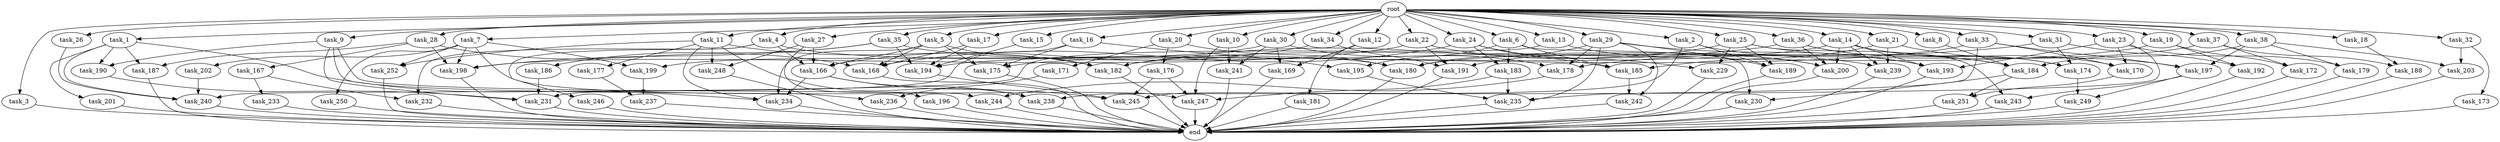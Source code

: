 digraph G {
  root [size="0.000000"];
  task_1 [size="1024.000000"];
  task_2 [size="1024.000000"];
  task_3 [size="1024.000000"];
  task_4 [size="1024.000000"];
  task_5 [size="1024.000000"];
  task_6 [size="1024.000000"];
  task_7 [size="1024.000000"];
  task_8 [size="1024.000000"];
  task_9 [size="1024.000000"];
  task_10 [size="1024.000000"];
  task_11 [size="1024.000000"];
  task_12 [size="1024.000000"];
  task_13 [size="1024.000000"];
  task_14 [size="1024.000000"];
  task_15 [size="1024.000000"];
  task_16 [size="1024.000000"];
  task_17 [size="1024.000000"];
  task_18 [size="1024.000000"];
  task_19 [size="1024.000000"];
  task_20 [size="1024.000000"];
  task_21 [size="1024.000000"];
  task_22 [size="1024.000000"];
  task_23 [size="1024.000000"];
  task_24 [size="1024.000000"];
  task_25 [size="1024.000000"];
  task_26 [size="1024.000000"];
  task_27 [size="1024.000000"];
  task_28 [size="1024.000000"];
  task_29 [size="1024.000000"];
  task_30 [size="1024.000000"];
  task_31 [size="1024.000000"];
  task_32 [size="1024.000000"];
  task_33 [size="1024.000000"];
  task_34 [size="1024.000000"];
  task_35 [size="1024.000000"];
  task_36 [size="1024.000000"];
  task_37 [size="1024.000000"];
  task_38 [size="1024.000000"];
  task_166 [size="1151051235328.000000"];
  task_167 [size="695784701952.000000"];
  task_168 [size="1159641169920.000000"];
  task_169 [size="584115552256.000000"];
  task_170 [size="1168231104512.000000"];
  task_171 [size="309237645312.000000"];
  task_172 [size="249108103168.000000"];
  task_173 [size="695784701952.000000"];
  task_174 [size="481036337152.000000"];
  task_175 [size="695784701952.000000"];
  task_176 [size="309237645312.000000"];
  task_177 [size="695784701952.000000"];
  task_178 [size="103079215104.000000"];
  task_179 [size="1005022347264.000000"];
  task_180 [size="515396075520.000000"];
  task_181 [size="549755813888.000000"];
  task_182 [size="1125281431552.000000"];
  task_183 [size="214748364800.000000"];
  task_184 [size="944892805120.000000"];
  task_185 [size="910533066752.000000"];
  task_186 [size="214748364800.000000"];
  task_187 [size="1005022347264.000000"];
  task_188 [size="343597383680.000000"];
  task_189 [size="188978561024.000000"];
  task_190 [size="446676598784.000000"];
  task_191 [size="850403524608.000000"];
  task_192 [size="249108103168.000000"];
  task_193 [size="730144440320.000000"];
  task_194 [size="1151051235328.000000"];
  task_195 [size="446676598784.000000"];
  task_196 [size="858993459200.000000"];
  task_197 [size="1941325217792.000000"];
  task_198 [size="2465311227904.000000"];
  task_199 [size="893353197568.000000"];
  task_200 [size="1451698946048.000000"];
  task_201 [size="309237645312.000000"];
  task_202 [size="858993459200.000000"];
  task_203 [size="1391569403904.000000"];
  task_229 [size="154618822656.000000"];
  task_230 [size="214748364800.000000"];
  task_231 [size="970662608896.000000"];
  task_232 [size="446676598784.000000"];
  task_233 [size="309237645312.000000"];
  task_234 [size="1391569403904.000000"];
  task_235 [size="695784701952.000000"];
  task_236 [size="996432412672.000000"];
  task_237 [size="352187318272.000000"];
  task_238 [size="1314259992576.000000"];
  task_239 [size="1219770712064.000000"];
  task_240 [size="1735166787584.000000"];
  task_241 [size="111669149696.000000"];
  task_242 [size="111669149696.000000"];
  task_243 [size="292057776128.000000"];
  task_244 [size="352187318272.000000"];
  task_245 [size="1151051235328.000000"];
  task_246 [size="137438953472.000000"];
  task_247 [size="1520418422784.000000"];
  task_248 [size="1554778161152.000000"];
  task_249 [size="635655159808.000000"];
  task_250 [size="858993459200.000000"];
  task_251 [size="292057776128.000000"];
  task_252 [size="1554778161152.000000"];
  end [size="0.000000"];

  root -> task_1 [size="1.000000"];
  root -> task_2 [size="1.000000"];
  root -> task_3 [size="1.000000"];
  root -> task_4 [size="1.000000"];
  root -> task_5 [size="1.000000"];
  root -> task_6 [size="1.000000"];
  root -> task_7 [size="1.000000"];
  root -> task_8 [size="1.000000"];
  root -> task_9 [size="1.000000"];
  root -> task_10 [size="1.000000"];
  root -> task_11 [size="1.000000"];
  root -> task_12 [size="1.000000"];
  root -> task_13 [size="1.000000"];
  root -> task_14 [size="1.000000"];
  root -> task_15 [size="1.000000"];
  root -> task_16 [size="1.000000"];
  root -> task_17 [size="1.000000"];
  root -> task_18 [size="1.000000"];
  root -> task_19 [size="1.000000"];
  root -> task_20 [size="1.000000"];
  root -> task_21 [size="1.000000"];
  root -> task_22 [size="1.000000"];
  root -> task_23 [size="1.000000"];
  root -> task_24 [size="1.000000"];
  root -> task_25 [size="1.000000"];
  root -> task_26 [size="1.000000"];
  root -> task_27 [size="1.000000"];
  root -> task_28 [size="1.000000"];
  root -> task_29 [size="1.000000"];
  root -> task_30 [size="1.000000"];
  root -> task_31 [size="1.000000"];
  root -> task_32 [size="1.000000"];
  root -> task_33 [size="1.000000"];
  root -> task_34 [size="1.000000"];
  root -> task_35 [size="1.000000"];
  root -> task_36 [size="1.000000"];
  root -> task_37 [size="1.000000"];
  root -> task_38 [size="1.000000"];
  task_1 -> task_187 [size="301989888.000000"];
  task_1 -> task_190 [size="301989888.000000"];
  task_1 -> task_201 [size="301989888.000000"];
  task_1 -> task_234 [size="301989888.000000"];
  task_1 -> task_240 [size="301989888.000000"];
  task_2 -> task_189 [size="75497472.000000"];
  task_2 -> task_193 [size="75497472.000000"];
  task_2 -> task_245 [size="75497472.000000"];
  task_3 -> end [size="1.000000"];
  task_4 -> task_166 [size="134217728.000000"];
  task_4 -> task_180 [size="134217728.000000"];
  task_4 -> task_232 [size="134217728.000000"];
  task_4 -> task_246 [size="134217728.000000"];
  task_5 -> task_166 [size="75497472.000000"];
  task_5 -> task_168 [size="75497472.000000"];
  task_5 -> task_175 [size="75497472.000000"];
  task_5 -> task_182 [size="75497472.000000"];
  task_5 -> task_234 [size="75497472.000000"];
  task_6 -> task_183 [size="134217728.000000"];
  task_6 -> task_185 [size="134217728.000000"];
  task_6 -> task_195 [size="134217728.000000"];
  task_6 -> task_230 [size="134217728.000000"];
  task_7 -> task_198 [size="838860800.000000"];
  task_7 -> task_199 [size="838860800.000000"];
  task_7 -> task_202 [size="838860800.000000"];
  task_7 -> task_247 [size="838860800.000000"];
  task_7 -> task_250 [size="838860800.000000"];
  task_7 -> task_252 [size="838860800.000000"];
  task_8 -> task_184 [size="33554432.000000"];
  task_9 -> task_190 [size="134217728.000000"];
  task_9 -> task_231 [size="134217728.000000"];
  task_9 -> task_236 [size="134217728.000000"];
  task_9 -> task_244 [size="134217728.000000"];
  task_10 -> task_241 [size="75497472.000000"];
  task_10 -> task_247 [size="75497472.000000"];
  task_11 -> task_177 [size="679477248.000000"];
  task_11 -> task_182 [size="679477248.000000"];
  task_11 -> task_234 [size="679477248.000000"];
  task_11 -> task_238 [size="679477248.000000"];
  task_11 -> task_248 [size="679477248.000000"];
  task_11 -> task_252 [size="679477248.000000"];
  task_12 -> task_169 [size="536870912.000000"];
  task_12 -> task_181 [size="536870912.000000"];
  task_13 -> task_200 [size="301989888.000000"];
  task_13 -> task_240 [size="301989888.000000"];
  task_14 -> task_170 [size="301989888.000000"];
  task_14 -> task_174 [size="301989888.000000"];
  task_14 -> task_175 [size="301989888.000000"];
  task_14 -> task_193 [size="301989888.000000"];
  task_14 -> task_200 [size="301989888.000000"];
  task_14 -> task_239 [size="301989888.000000"];
  task_15 -> task_194 [size="75497472.000000"];
  task_16 -> task_175 [size="301989888.000000"];
  task_16 -> task_195 [size="301989888.000000"];
  task_16 -> task_231 [size="301989888.000000"];
  task_17 -> task_168 [size="301989888.000000"];
  task_17 -> task_194 [size="301989888.000000"];
  task_18 -> task_188 [size="301989888.000000"];
  task_19 -> task_172 [size="209715200.000000"];
  task_19 -> task_182 [size="209715200.000000"];
  task_19 -> task_192 [size="209715200.000000"];
  task_20 -> task_171 [size="301989888.000000"];
  task_20 -> task_176 [size="301989888.000000"];
  task_20 -> task_180 [size="301989888.000000"];
  task_21 -> task_185 [size="679477248.000000"];
  task_21 -> task_197 [size="679477248.000000"];
  task_21 -> task_239 [size="679477248.000000"];
  task_22 -> task_191 [size="679477248.000000"];
  task_22 -> task_198 [size="679477248.000000"];
  task_22 -> task_200 [size="679477248.000000"];
  task_23 -> task_170 [size="301989888.000000"];
  task_23 -> task_179 [size="301989888.000000"];
  task_23 -> task_193 [size="301989888.000000"];
  task_23 -> task_238 [size="301989888.000000"];
  task_24 -> task_168 [size="75497472.000000"];
  task_24 -> task_183 [size="75497472.000000"];
  task_24 -> task_185 [size="75497472.000000"];
  task_24 -> task_229 [size="75497472.000000"];
  task_25 -> task_184 [size="75497472.000000"];
  task_25 -> task_189 [size="75497472.000000"];
  task_25 -> task_191 [size="75497472.000000"];
  task_25 -> task_229 [size="75497472.000000"];
  task_25 -> task_243 [size="75497472.000000"];
  task_26 -> task_240 [size="411041792.000000"];
  task_27 -> task_166 [size="838860800.000000"];
  task_27 -> task_196 [size="838860800.000000"];
  task_27 -> task_248 [size="838860800.000000"];
  task_28 -> task_167 [size="679477248.000000"];
  task_28 -> task_168 [size="679477248.000000"];
  task_28 -> task_187 [size="679477248.000000"];
  task_28 -> task_198 [size="679477248.000000"];
  task_29 -> task_178 [size="33554432.000000"];
  task_29 -> task_180 [size="33554432.000000"];
  task_29 -> task_189 [size="33554432.000000"];
  task_29 -> task_193 [size="33554432.000000"];
  task_29 -> task_235 [size="33554432.000000"];
  task_29 -> task_242 [size="33554432.000000"];
  task_30 -> task_169 [size="33554432.000000"];
  task_30 -> task_178 [size="33554432.000000"];
  task_30 -> task_199 [size="33554432.000000"];
  task_30 -> task_241 [size="33554432.000000"];
  task_31 -> task_174 [size="33554432.000000"];
  task_31 -> task_178 [size="33554432.000000"];
  task_31 -> task_192 [size="33554432.000000"];
  task_32 -> task_173 [size="679477248.000000"];
  task_32 -> task_203 [size="679477248.000000"];
  task_33 -> task_170 [size="536870912.000000"];
  task_33 -> task_194 [size="536870912.000000"];
  task_33 -> task_197 [size="536870912.000000"];
  task_33 -> task_235 [size="536870912.000000"];
  task_34 -> task_166 [size="75497472.000000"];
  task_34 -> task_191 [size="75497472.000000"];
  task_35 -> task_186 [size="209715200.000000"];
  task_35 -> task_194 [size="209715200.000000"];
  task_35 -> task_198 [size="209715200.000000"];
  task_35 -> task_239 [size="209715200.000000"];
  task_36 -> task_174 [size="134217728.000000"];
  task_36 -> task_182 [size="134217728.000000"];
  task_36 -> task_184 [size="134217728.000000"];
  task_36 -> task_200 [size="134217728.000000"];
  task_37 -> task_172 [size="33554432.000000"];
  task_37 -> task_180 [size="33554432.000000"];
  task_37 -> task_188 [size="33554432.000000"];
  task_38 -> task_179 [size="679477248.000000"];
  task_38 -> task_184 [size="679477248.000000"];
  task_38 -> task_197 [size="679477248.000000"];
  task_38 -> task_203 [size="679477248.000000"];
  task_166 -> task_234 [size="301989888.000000"];
  task_166 -> task_238 [size="301989888.000000"];
  task_166 -> task_245 [size="301989888.000000"];
  task_167 -> task_232 [size="301989888.000000"];
  task_167 -> task_233 [size="301989888.000000"];
  task_168 -> end [size="1.000000"];
  task_169 -> end [size="1.000000"];
  task_170 -> task_251 [size="209715200.000000"];
  task_171 -> task_236 [size="838860800.000000"];
  task_172 -> end [size="1.000000"];
  task_173 -> end [size="1.000000"];
  task_174 -> task_249 [size="411041792.000000"];
  task_175 -> end [size="1.000000"];
  task_176 -> task_245 [size="536870912.000000"];
  task_176 -> task_247 [size="536870912.000000"];
  task_177 -> task_237 [size="209715200.000000"];
  task_178 -> task_244 [size="209715200.000000"];
  task_179 -> end [size="1.000000"];
  task_180 -> end [size="1.000000"];
  task_181 -> end [size="1.000000"];
  task_182 -> end [size="1.000000"];
  task_183 -> task_235 [size="33554432.000000"];
  task_183 -> task_247 [size="33554432.000000"];
  task_184 -> task_230 [size="75497472.000000"];
  task_184 -> task_251 [size="75497472.000000"];
  task_185 -> task_242 [size="75497472.000000"];
  task_186 -> task_231 [size="209715200.000000"];
  task_187 -> end [size="1.000000"];
  task_188 -> end [size="1.000000"];
  task_189 -> end [size="1.000000"];
  task_190 -> task_231 [size="301989888.000000"];
  task_191 -> end [size="1.000000"];
  task_192 -> end [size="1.000000"];
  task_193 -> end [size="1.000000"];
  task_194 -> task_245 [size="209715200.000000"];
  task_195 -> task_235 [size="75497472.000000"];
  task_196 -> end [size="1.000000"];
  task_197 -> task_243 [size="209715200.000000"];
  task_197 -> task_249 [size="209715200.000000"];
  task_198 -> end [size="1.000000"];
  task_199 -> task_237 [size="134217728.000000"];
  task_200 -> end [size="1.000000"];
  task_201 -> end [size="1.000000"];
  task_202 -> task_240 [size="679477248.000000"];
  task_203 -> end [size="1.000000"];
  task_229 -> end [size="1.000000"];
  task_230 -> end [size="1.000000"];
  task_231 -> end [size="1.000000"];
  task_232 -> end [size="1.000000"];
  task_233 -> end [size="1.000000"];
  task_234 -> end [size="1.000000"];
  task_235 -> end [size="1.000000"];
  task_236 -> end [size="1.000000"];
  task_237 -> end [size="1.000000"];
  task_238 -> end [size="1.000000"];
  task_239 -> end [size="1.000000"];
  task_240 -> end [size="1.000000"];
  task_241 -> end [size="1.000000"];
  task_242 -> end [size="1.000000"];
  task_243 -> end [size="1.000000"];
  task_244 -> end [size="1.000000"];
  task_245 -> end [size="1.000000"];
  task_246 -> end [size="1.000000"];
  task_247 -> end [size="1.000000"];
  task_248 -> end [size="1.000000"];
  task_249 -> end [size="1.000000"];
  task_250 -> end [size="1.000000"];
  task_251 -> end [size="1.000000"];
  task_252 -> end [size="1.000000"];
}
